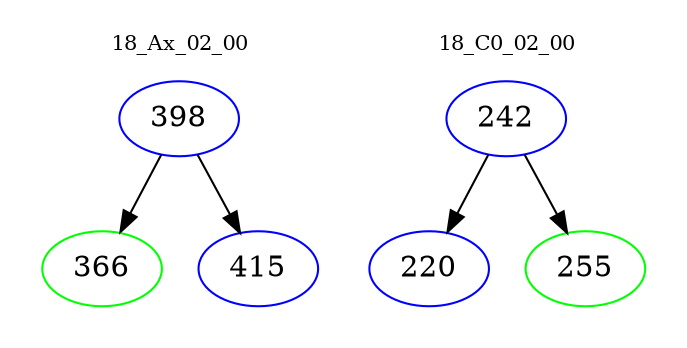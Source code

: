 digraph{
subgraph cluster_0 {
color = white
label = "18_Ax_02_00";
fontsize=10;
T0_398 [label="398", color="blue"]
T0_398 -> T0_366 [color="black"]
T0_366 [label="366", color="green"]
T0_398 -> T0_415 [color="black"]
T0_415 [label="415", color="blue"]
}
subgraph cluster_1 {
color = white
label = "18_C0_02_00";
fontsize=10;
T1_242 [label="242", color="blue"]
T1_242 -> T1_220 [color="black"]
T1_220 [label="220", color="blue"]
T1_242 -> T1_255 [color="black"]
T1_255 [label="255", color="green"]
}
}
